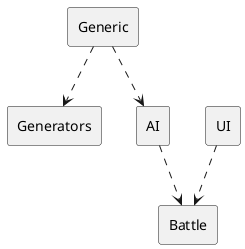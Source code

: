 @startuml
rectangle Generic
rectangle Battle
rectangle Generators
rectangle AI
rectangle UI

Generic ..> Generators
Generic ..> AI
AI ..> Battle
UI ..> Battle
@enduml
